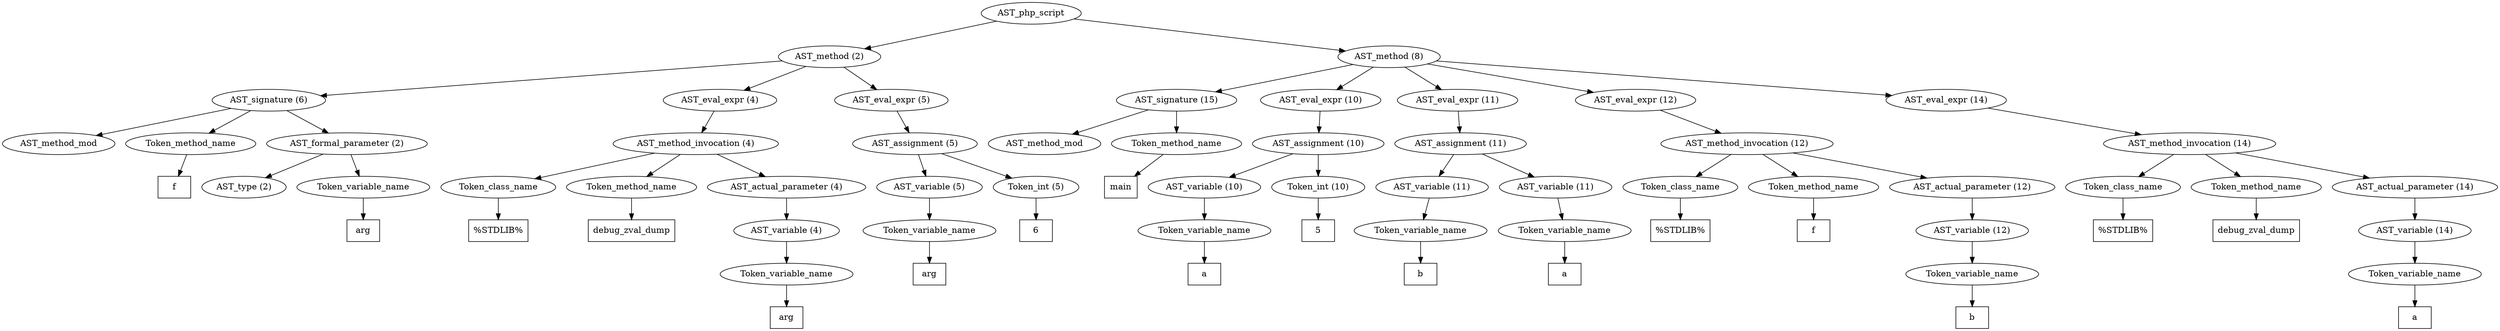 /*
 * AST in dot format generated by phc -- the PHP compiler
 */

digraph AST {
node_0 [label="AST_php_script"];
node_1 [label="AST_method (2)"];
node_2 [label="AST_signature (6)"];
node_3 [label="AST_method_mod"];
node_4 [label="Token_method_name"];
node_5 [label="f", shape=box]
node_4 -> node_5;
node_6 [label="AST_formal_parameter (2)"];
node_7 [label="AST_type (2)"];
node_8 [label="Token_variable_name"];
node_9 [label="arg", shape=box]
node_8 -> node_9;
node_6 -> node_8;
node_6 -> node_7;
node_2 -> node_6;
node_2 -> node_4;
node_2 -> node_3;
node_10 [label="AST_eval_expr (4)"];
node_11 [label="AST_method_invocation (4)"];
node_12 [label="Token_class_name"];
node_13 [label="%STDLIB%", shape=box]
node_12 -> node_13;
node_14 [label="Token_method_name"];
node_15 [label="debug_zval_dump", shape=box]
node_14 -> node_15;
node_16 [label="AST_actual_parameter (4)"];
node_17 [label="AST_variable (4)"];
node_18 [label="Token_variable_name"];
node_19 [label="arg", shape=box]
node_18 -> node_19;
node_17 -> node_18;
node_16 -> node_17;
node_11 -> node_16;
node_11 -> node_14;
node_11 -> node_12;
node_10 -> node_11;
node_20 [label="AST_eval_expr (5)"];
node_21 [label="AST_assignment (5)"];
node_22 [label="AST_variable (5)"];
node_23 [label="Token_variable_name"];
node_24 [label="arg", shape=box]
node_23 -> node_24;
node_22 -> node_23;
node_25 [label="Token_int (5)"];
node_26 [label="6", shape=box]
node_25 -> node_26;
node_21 -> node_25;
node_21 -> node_22;
node_20 -> node_21;
node_1 -> node_20;
node_1 -> node_10;
node_1 -> node_2;
node_27 [label="AST_method (8)"];
node_28 [label="AST_signature (15)"];
node_29 [label="AST_method_mod"];
node_30 [label="Token_method_name"];
node_31 [label="main", shape=box]
node_30 -> node_31;
node_28 -> node_30;
node_28 -> node_29;
node_32 [label="AST_eval_expr (10)"];
node_33 [label="AST_assignment (10)"];
node_34 [label="AST_variable (10)"];
node_35 [label="Token_variable_name"];
node_36 [label="a", shape=box]
node_35 -> node_36;
node_34 -> node_35;
node_37 [label="Token_int (10)"];
node_38 [label="5", shape=box]
node_37 -> node_38;
node_33 -> node_37;
node_33 -> node_34;
node_32 -> node_33;
node_39 [label="AST_eval_expr (11)"];
node_40 [label="AST_assignment (11)"];
node_41 [label="AST_variable (11)"];
node_42 [label="Token_variable_name"];
node_43 [label="b", shape=box]
node_42 -> node_43;
node_41 -> node_42;
node_44 [label="AST_variable (11)"];
node_45 [label="Token_variable_name"];
node_46 [label="a", shape=box]
node_45 -> node_46;
node_44 -> node_45;
node_40 -> node_44;
node_40 -> node_41;
node_39 -> node_40;
node_47 [label="AST_eval_expr (12)"];
node_48 [label="AST_method_invocation (12)"];
node_49 [label="Token_class_name"];
node_50 [label="%STDLIB%", shape=box]
node_49 -> node_50;
node_51 [label="Token_method_name"];
node_52 [label="f", shape=box]
node_51 -> node_52;
node_53 [label="AST_actual_parameter (12)"];
node_54 [label="AST_variable (12)"];
node_55 [label="Token_variable_name"];
node_56 [label="b", shape=box]
node_55 -> node_56;
node_54 -> node_55;
node_53 -> node_54;
node_48 -> node_53;
node_48 -> node_51;
node_48 -> node_49;
node_47 -> node_48;
node_57 [label="AST_eval_expr (14)"];
node_58 [label="AST_method_invocation (14)"];
node_59 [label="Token_class_name"];
node_60 [label="%STDLIB%", shape=box]
node_59 -> node_60;
node_61 [label="Token_method_name"];
node_62 [label="debug_zval_dump", shape=box]
node_61 -> node_62;
node_63 [label="AST_actual_parameter (14)"];
node_64 [label="AST_variable (14)"];
node_65 [label="Token_variable_name"];
node_66 [label="a", shape=box]
node_65 -> node_66;
node_64 -> node_65;
node_63 -> node_64;
node_58 -> node_63;
node_58 -> node_61;
node_58 -> node_59;
node_57 -> node_58;
node_27 -> node_57;
node_27 -> node_47;
node_27 -> node_39;
node_27 -> node_32;
node_27 -> node_28;
node_0 -> node_27;
node_0 -> node_1;
}
